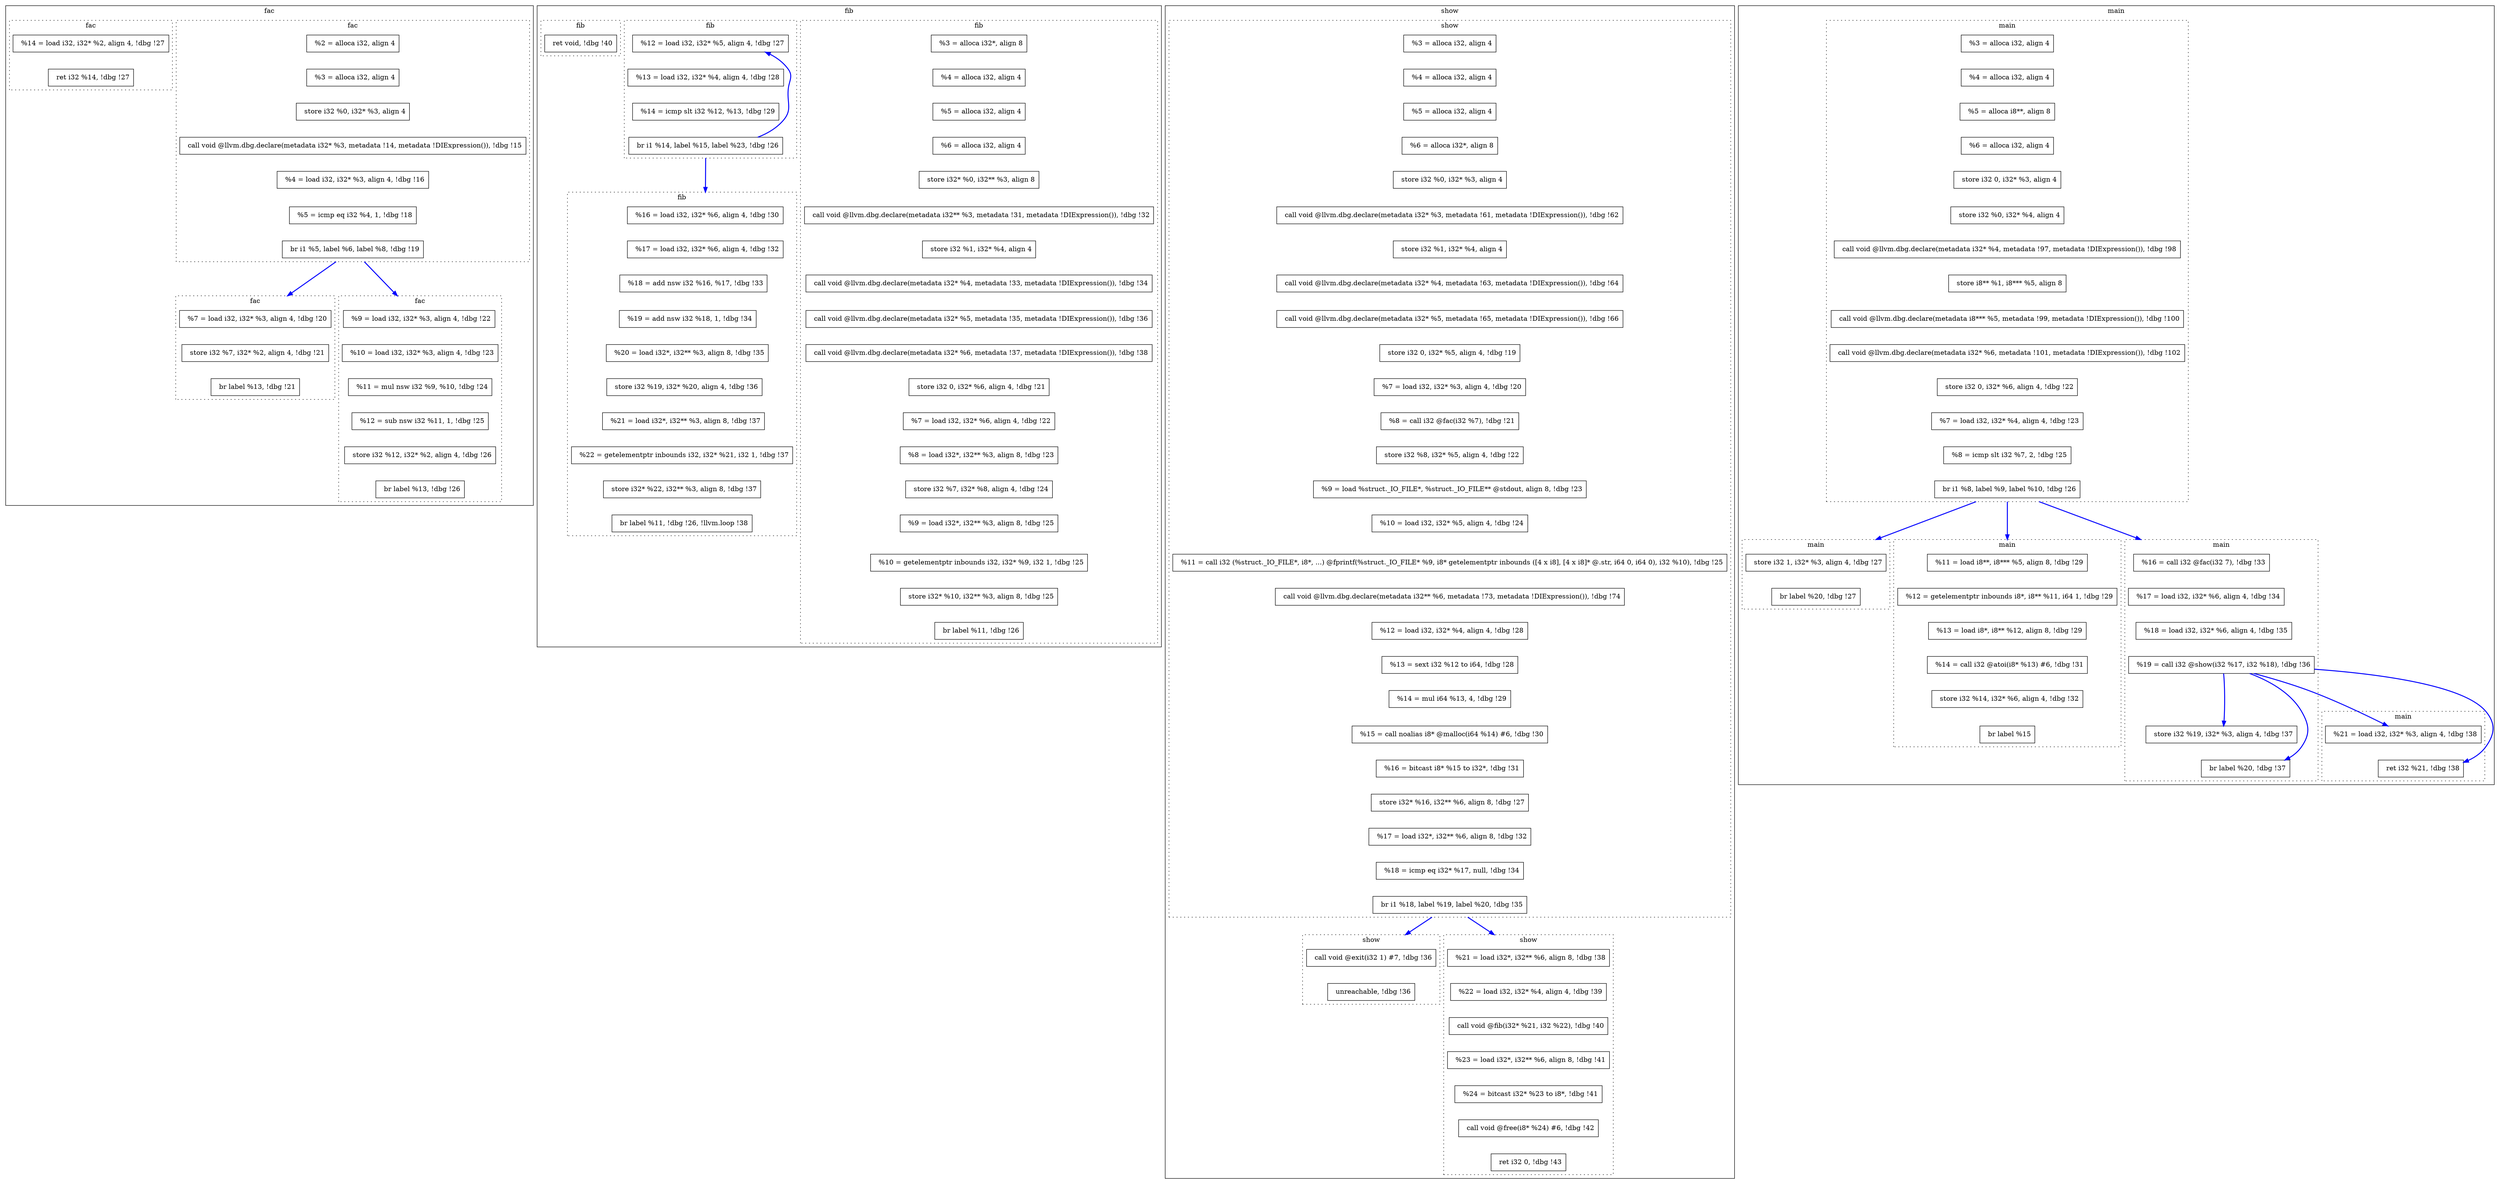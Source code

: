 digraph ControlDependencies {
  compound=true;
subgraph cluster_f_fac {
label="fac"
subgraph cluster_bb_0x562c3923b010 {
  style=dotted;
 instr0x562c3923ba40 [shape=rectangle label="  %2 = alloca i32, align 4"]
 instr0x562c3923b9d0 [shape=rectangle label="  %3 = alloca i32, align 4"]
 instr0x562c3923f680 [shape=rectangle label="  store i32 %0, i32* %3, align 4"]
 instr0x562c3923bcd0 [shape=rectangle label="  call void @llvm.dbg.declare(metadata i32* %3, metadata !14, metadata !DIExpression()), !dbg !15"]
 instr0x562c3923b960 [shape=rectangle label="  %4 = load i32, i32* %3, align 4, !dbg !16"]
 instr0x562c39244780 [shape=rectangle label="  %5 = icmp eq i32 %4, 1, !dbg !18"]
 instr0x562c39244860 [shape=rectangle label="  br i1 %5, label %6, label %8, !dbg !19"]
 instr0x562c3923ba40 -> instr0x562c3923b9d0 [style=invis]
 instr0x562c3923b9d0 -> instr0x562c3923f680 [style=invis]
 instr0x562c3923f680 -> instr0x562c3923bcd0 [style=invis]
 instr0x562c3923bcd0 -> instr0x562c3923b960 [style=invis]
 instr0x562c3923b960 -> instr0x562c39244780 [style=invis]
 instr0x562c39244780 -> instr0x562c39244860 [style=invis]
}
subgraph cluster_bb_0x562c39243cf0 {
  style=dotted;
 instr0x562c3923b8d0 [shape=rectangle label="  %7 = load i32, i32* %3, align 4, !dbg !20"]
 instr0x562c39244950 [shape=rectangle label="  store i32 %7, i32* %2, align 4, !dbg !21"]
 instr0x562c392449f0 [shape=rectangle label="  br label %13, !dbg !21"]
 instr0x562c3923b8d0 -> instr0x562c39244950 [style=invis]
 instr0x562c39244950 -> instr0x562c392449f0 [style=invis]
}
subgraph cluster_bb_0x562c39243d40 {
  style=dotted;
 instr0x562c39244a60 [shape=rectangle label="  %9 = load i32, i32* %3, align 4, !dbg !22"]
 instr0x562c39244b00 [shape=rectangle label="  %10 = load i32, i32* %3, align 4, !dbg !23"]
 instr0x562c39244bc0 [shape=rectangle label="  %11 = mul nsw i32 %9, %10, !dbg !24"]
 instr0x562c39244c80 [shape=rectangle label="  %12 = sub nsw i32 %11, 1, !dbg !25"]
 instr0x562c39244d40 [shape=rectangle label="  store i32 %12, i32* %2, align 4, !dbg !26"]
 instr0x562c39244de0 [shape=rectangle label="  br label %13, !dbg !26"]
 instr0x562c39244a60 -> instr0x562c39244b00 [style=invis]
 instr0x562c39244b00 -> instr0x562c39244bc0 [style=invis]
 instr0x562c39244bc0 -> instr0x562c39244c80 [style=invis]
 instr0x562c39244c80 -> instr0x562c39244d40 [style=invis]
 instr0x562c39244d40 -> instr0x562c39244de0 [style=invis]
}
subgraph cluster_bb_0x562c39243d90 {
  style=dotted;
 instr0x562c39244e50 [shape=rectangle label="  %14 = load i32, i32* %2, align 4, !dbg !27"]
 instr0x562c39244ef0 [shape=rectangle label="  ret i32 %14, !dbg !27"]
 instr0x562c39244e50 -> instr0x562c39244ef0 [style=invis]
}
}
subgraph cluster_f_fib {
label="fib"
subgraph cluster_bb_0x562c39243de0 {
  style=dotted;
 instr0x562c39246580 [shape=rectangle label="  %3 = alloca i32*, align 8"]
 instr0x562c392465f0 [shape=rectangle label="  %4 = alloca i32, align 4"]
 instr0x562c39246660 [shape=rectangle label="  %5 = alloca i32, align 4"]
 instr0x562c392466d0 [shape=rectangle label="  %6 = alloca i32, align 4"]
 instr0x562c39246760 [shape=rectangle label="  store i32* %0, i32** %3, align 8"]
 instr0x562c39240ac0 [shape=rectangle label="  call void @llvm.dbg.declare(metadata i32** %3, metadata !31, metadata !DIExpression()), !dbg !32"]
 instr0x562c392467f0 [shape=rectangle label="  store i32 %1, i32* %4, align 4"]
 instr0x562c3923afb0 [shape=rectangle label="  call void @llvm.dbg.declare(metadata i32* %4, metadata !33, metadata !DIExpression()), !dbg !34"]
 instr0x562c3923aea0 [shape=rectangle label="  call void @llvm.dbg.declare(metadata i32* %5, metadata !35, metadata !DIExpression()), !dbg !36"]
 instr0x562c3923ab00 [shape=rectangle label="  call void @llvm.dbg.declare(metadata i32* %6, metadata !37, metadata !DIExpression()), !dbg !38"]
 instr0x562c392469d0 [shape=rectangle label="  store i32 0, i32* %6, align 4, !dbg !21"]
 instr0x562c39246a40 [shape=rectangle label="  %7 = load i32, i32* %6, align 4, !dbg !22"]
 instr0x562c39246ae0 [shape=rectangle label="  %8 = load i32*, i32** %3, align 8, !dbg !23"]
 instr0x562c39246ba0 [shape=rectangle label="  store i32 %7, i32* %8, align 4, !dbg !24"]
 instr0x562c39246c40 [shape=rectangle label="  %9 = load i32*, i32** %3, align 8, !dbg !25"]
 instr0x562c39246d00 [shape=rectangle label="  %10 = getelementptr inbounds i32, i32* %9, i32 1, !dbg !25"]
 instr0x562c39246da0 [shape=rectangle label="  store i32* %10, i32** %3, align 8, !dbg !25"]
 instr0x562c39246e10 [shape=rectangle label="  br label %11, !dbg !26"]
 instr0x562c39246580 -> instr0x562c392465f0 [style=invis]
 instr0x562c392465f0 -> instr0x562c39246660 [style=invis]
 instr0x562c39246660 -> instr0x562c392466d0 [style=invis]
 instr0x562c392466d0 -> instr0x562c39246760 [style=invis]
 instr0x562c39246760 -> instr0x562c39240ac0 [style=invis]
 instr0x562c39240ac0 -> instr0x562c392467f0 [style=invis]
 instr0x562c392467f0 -> instr0x562c3923afb0 [style=invis]
 instr0x562c3923afb0 -> instr0x562c3923aea0 [style=invis]
 instr0x562c3923aea0 -> instr0x562c3923ab00 [style=invis]
 instr0x562c3923ab00 -> instr0x562c392469d0 [style=invis]
 instr0x562c392469d0 -> instr0x562c39246a40 [style=invis]
 instr0x562c39246a40 -> instr0x562c39246ae0 [style=invis]
 instr0x562c39246ae0 -> instr0x562c39246ba0 [style=invis]
 instr0x562c39246ba0 -> instr0x562c39246c40 [style=invis]
 instr0x562c39246c40 -> instr0x562c39246d00 [style=invis]
 instr0x562c39246d00 -> instr0x562c39246da0 [style=invis]
 instr0x562c39246da0 -> instr0x562c39246e10 [style=invis]
}
subgraph cluster_bb_0x562c39245bc0 {
  style=dotted;
 instr0x562c39246e80 [shape=rectangle label="  %12 = load i32, i32* %5, align 4, !dbg !27"]
 instr0x562c39246f20 [shape=rectangle label="  %13 = load i32, i32* %4, align 4, !dbg !28"]
 instr0x562c39246fe0 [shape=rectangle label="  %14 = icmp slt i32 %12, %13, !dbg !29"]
 instr0x562c392470c0 [shape=rectangle label="  br i1 %14, label %15, label %23, !dbg !26"]
 instr0x562c39246e80 -> instr0x562c39246f20 [style=invis]
 instr0x562c39246f20 -> instr0x562c39246fe0 [style=invis]
 instr0x562c39246fe0 -> instr0x562c392470c0 [style=invis]
}
subgraph cluster_bb_0x562c39245c10 {
  style=dotted;
 instr0x562c39247130 [shape=rectangle label="  %16 = load i32, i32* %6, align 4, !dbg !30"]
 instr0x562c392477e0 [shape=rectangle label="  %17 = load i32, i32* %6, align 4, !dbg !32"]
 instr0x562c392478a0 [shape=rectangle label="  %18 = add nsw i32 %16, %17, !dbg !33"]
 instr0x562c39247960 [shape=rectangle label="  %19 = add nsw i32 %18, 1, !dbg !34"]
 instr0x562c39247a00 [shape=rectangle label="  %20 = load i32*, i32** %3, align 8, !dbg !35"]
 instr0x562c39247ac0 [shape=rectangle label="  store i32 %19, i32* %20, align 4, !dbg !36"]
 instr0x562c39247b60 [shape=rectangle label="  %21 = load i32*, i32** %3, align 8, !dbg !37"]
 instr0x562c39247c20 [shape=rectangle label="  %22 = getelementptr inbounds i32, i32* %21, i32 1, !dbg !37"]
 instr0x562c39247cc0 [shape=rectangle label="  store i32* %22, i32** %3, align 8, !dbg !37"]
 instr0x562c39247d30 [shape=rectangle label="  br label %11, !dbg !26, !llvm.loop !38"]
 instr0x562c39247130 -> instr0x562c392477e0 [style=invis]
 instr0x562c392477e0 -> instr0x562c392478a0 [style=invis]
 instr0x562c392478a0 -> instr0x562c39247960 [style=invis]
 instr0x562c39247960 -> instr0x562c39247a00 [style=invis]
 instr0x562c39247a00 -> instr0x562c39247ac0 [style=invis]
 instr0x562c39247ac0 -> instr0x562c39247b60 [style=invis]
 instr0x562c39247b60 -> instr0x562c39247c20 [style=invis]
 instr0x562c39247c20 -> instr0x562c39247cc0 [style=invis]
 instr0x562c39247cc0 -> instr0x562c39247d30 [style=invis]
}
subgraph cluster_bb_0x562c39245c60 {
  style=dotted;
 instr0x562c39245cb0 [shape=rectangle label="  ret void, !dbg !40"]
}
}
subgraph cluster_f_show {
label="show"
subgraph cluster_bb_0x562c39247db0 {
  style=dotted;
 instr0x562c39249c90 [shape=rectangle label="  %3 = alloca i32, align 4"]
 instr0x562c39249d00 [shape=rectangle label="  %4 = alloca i32, align 4"]
 instr0x562c39249d70 [shape=rectangle label="  %5 = alloca i32, align 4"]
 instr0x562c39249de0 [shape=rectangle label="  %6 = alloca i32*, align 8"]
 instr0x562c39249e70 [shape=rectangle label="  store i32 %0, i32* %3, align 4"]
 instr0x562c39231cf0 [shape=rectangle label="  call void @llvm.dbg.declare(metadata i32* %3, metadata !61, metadata !DIExpression()), !dbg !62"]
 instr0x562c39249f00 [shape=rectangle label="  store i32 %1, i32* %4, align 4"]
 instr0x562c391e58f0 [shape=rectangle label="  call void @llvm.dbg.declare(metadata i32* %4, metadata !63, metadata !DIExpression()), !dbg !64"]
 instr0x562c391da340 [shape=rectangle label="  call void @llvm.dbg.declare(metadata i32* %5, metadata !65, metadata !DIExpression()), !dbg !66"]
 instr0x562c3924a080 [shape=rectangle label="  store i32 0, i32* %5, align 4, !dbg !19"]
 instr0x562c3924a0f0 [shape=rectangle label="  %7 = load i32, i32* %3, align 4, !dbg !20"]
 instr0x562c3924a5c0 [shape=rectangle label="  %8 = call i32 @fac(i32 %7), !dbg !21"]
 instr0x562c3924a690 [shape=rectangle label="  store i32 %8, i32* %5, align 4, !dbg !22"]
 instr0x562c3924a730 [shape=rectangle label="  %9 = load %struct._IO_FILE*, %struct._IO_FILE** @stdout, align 8, !dbg !23"]
 instr0x562c3924a7d0 [shape=rectangle label="  %10 = load i32, i32* %5, align 4, !dbg !24"]
 instr0x562c3924a8d0 [shape=rectangle label="  %11 = call i32 (%struct._IO_FILE*, i8*, ...) @fprintf(%struct._IO_FILE* %9, i8* getelementptr inbounds ([4 x i8], [4 x i8]* @.str, i64 0, i64 0), i32 %10), !dbg !25"]
 instr0x562c3924aa40 [shape=rectangle label="  call void @llvm.dbg.declare(metadata i32** %6, metadata !73, metadata !DIExpression()), !dbg !74"]
 instr0x562c3924aaf0 [shape=rectangle label="  %12 = load i32, i32* %4, align 4, !dbg !28"]
 instr0x562c3924ab90 [shape=rectangle label="  %13 = sext i32 %12 to i64, !dbg !28"]
 instr0x562c3924ac20 [shape=rectangle label="  %14 = mul i64 %13, 4, !dbg !29"]
 instr0x562c3924ace0 [shape=rectangle label="  %15 = call noalias i8* @malloc(i64 %14) #6, !dbg !30"]
 instr0x562c3924ad90 [shape=rectangle label="  %16 = bitcast i8* %15 to i32*, !dbg !31"]
 instr0x562c3924ae50 [shape=rectangle label="  store i32* %16, i32** %6, align 8, !dbg !27"]
 instr0x562c3924aec0 [shape=rectangle label="  %17 = load i32*, i32** %6, align 8, !dbg !32"]
 instr0x562c3924af80 [shape=rectangle label="  %18 = icmp eq i32* %17, null, !dbg !34"]
 instr0x562c3924b060 [shape=rectangle label="  br i1 %18, label %19, label %20, !dbg !35"]
 instr0x562c39249c90 -> instr0x562c39249d00 [style=invis]
 instr0x562c39249d00 -> instr0x562c39249d70 [style=invis]
 instr0x562c39249d70 -> instr0x562c39249de0 [style=invis]
 instr0x562c39249de0 -> instr0x562c39249e70 [style=invis]
 instr0x562c39249e70 -> instr0x562c39231cf0 [style=invis]
 instr0x562c39231cf0 -> instr0x562c39249f00 [style=invis]
 instr0x562c39249f00 -> instr0x562c391e58f0 [style=invis]
 instr0x562c391e58f0 -> instr0x562c391da340 [style=invis]
 instr0x562c391da340 -> instr0x562c3924a080 [style=invis]
 instr0x562c3924a080 -> instr0x562c3924a0f0 [style=invis]
 instr0x562c3924a0f0 -> instr0x562c3924a5c0 [style=invis]
 instr0x562c3924a5c0 -> instr0x562c3924a690 [style=invis]
 instr0x562c3924a690 -> instr0x562c3924a730 [style=invis]
 instr0x562c3924a730 -> instr0x562c3924a7d0 [style=invis]
 instr0x562c3924a7d0 -> instr0x562c3924a8d0 [style=invis]
 instr0x562c3924a8d0 -> instr0x562c3924aa40 [style=invis]
 instr0x562c3924aa40 -> instr0x562c3924aaf0 [style=invis]
 instr0x562c3924aaf0 -> instr0x562c3924ab90 [style=invis]
 instr0x562c3924ab90 -> instr0x562c3924ac20 [style=invis]
 instr0x562c3924ac20 -> instr0x562c3924ace0 [style=invis]
 instr0x562c3924ace0 -> instr0x562c3924ad90 [style=invis]
 instr0x562c3924ad90 -> instr0x562c3924ae50 [style=invis]
 instr0x562c3924ae50 -> instr0x562c3924aec0 [style=invis]
 instr0x562c3924aec0 -> instr0x562c3924af80 [style=invis]
 instr0x562c3924af80 -> instr0x562c3924b060 [style=invis]
}
subgraph cluster_bb_0x562c39248e80 {
  style=dotted;
 instr0x562c3924b120 [shape=rectangle label="  call void @exit(i32 1) #7, !dbg !36"]
 instr0x562c39248f20 [shape=rectangle label="  unreachable, !dbg !36"]
 instr0x562c3924b120 -> instr0x562c39248f20 [style=invis]
}
subgraph cluster_bb_0x562c39248ed0 {
  style=dotted;
 instr0x562c3924b1d0 [shape=rectangle label="  %21 = load i32*, i32** %6, align 8, !dbg !38"]
 instr0x562c3924b270 [shape=rectangle label="  %22 = load i32, i32* %4, align 4, !dbg !39"]
 instr0x562c392360f0 [shape=rectangle label="  call void @fib(i32* %21, i32 %22), !dbg !40"]
 instr0x562c3924b340 [shape=rectangle label="  %23 = load i32*, i32** %6, align 8, !dbg !41"]
 instr0x562c3924b3e0 [shape=rectangle label="  %24 = bitcast i32* %23 to i8*, !dbg !41"]
 instr0x562c3924b470 [shape=rectangle label="  call void @free(i8* %24) #6, !dbg !42"]
 instr0x562c3924b520 [shape=rectangle label="  ret i32 0, !dbg !43"]
 instr0x562c3924b1d0 -> instr0x562c3924b270 [style=invis]
 instr0x562c3924b270 -> instr0x562c392360f0 [style=invis]
 instr0x562c392360f0 -> instr0x562c3924b340 [style=invis]
 instr0x562c3924b340 -> instr0x562c3924b3e0 [style=invis]
 instr0x562c3924b3e0 -> instr0x562c3924b470 [style=invis]
 instr0x562c3924b470 -> instr0x562c3924b520 [style=invis]
}
}
subgraph cluster_f_main {
label="main"
subgraph cluster_bb_0x562c3924b5a0 {
  style=dotted;
 instr0x562c3924beb0 [shape=rectangle label="  %3 = alloca i32, align 4"]
 instr0x562c3924bf20 [shape=rectangle label="  %4 = alloca i32, align 4"]
 instr0x562c3924bf90 [shape=rectangle label="  %5 = alloca i8**, align 8"]
 instr0x562c3924c000 [shape=rectangle label="  %6 = alloca i32, align 4"]
 instr0x562c3924c090 [shape=rectangle label="  store i32 0, i32* %3, align 4"]
 instr0x562c3924c120 [shape=rectangle label="  store i32 %0, i32* %4, align 4"]
 instr0x562c3924c1f0 [shape=rectangle label="  call void @llvm.dbg.declare(metadata i32* %4, metadata !97, metadata !DIExpression()), !dbg !98"]
 instr0x562c3924c290 [shape=rectangle label="  store i8** %1, i8*** %5, align 8"]
 instr0x562c3924c3c0 [shape=rectangle label="  call void @llvm.dbg.declare(metadata i8*** %5, metadata !99, metadata !DIExpression()), !dbg !100"]
 instr0x562c3924c530 [shape=rectangle label="  call void @llvm.dbg.declare(metadata i32* %6, metadata !101, metadata !DIExpression()), !dbg !102"]
 instr0x562c3924c600 [shape=rectangle label="  store i32 0, i32* %6, align 4, !dbg !22"]
 instr0x562c3924c670 [shape=rectangle label="  %7 = load i32, i32* %4, align 4, !dbg !23"]
 instr0x562c3924c730 [shape=rectangle label="  %8 = icmp slt i32 %7, 2, !dbg !25"]
 instr0x562c3924c810 [shape=rectangle label="  br i1 %8, label %9, label %10, !dbg !26"]
 instr0x562c3924beb0 -> instr0x562c3924bf20 [style=invis]
 instr0x562c3924bf20 -> instr0x562c3924bf90 [style=invis]
 instr0x562c3924bf90 -> instr0x562c3924c000 [style=invis]
 instr0x562c3924c000 -> instr0x562c3924c090 [style=invis]
 instr0x562c3924c090 -> instr0x562c3924c120 [style=invis]
 instr0x562c3924c120 -> instr0x562c3924c1f0 [style=invis]
 instr0x562c3924c1f0 -> instr0x562c3924c290 [style=invis]
 instr0x562c3924c290 -> instr0x562c3924c3c0 [style=invis]
 instr0x562c3924c3c0 -> instr0x562c3924c530 [style=invis]
 instr0x562c3924c530 -> instr0x562c3924c600 [style=invis]
 instr0x562c3924c600 -> instr0x562c3924c670 [style=invis]
 instr0x562c3924c670 -> instr0x562c3924c730 [style=invis]
 instr0x562c3924c730 -> instr0x562c3924c810 [style=invis]
}
subgraph cluster_bb_0x562c3924b680 {
  style=dotted;
 instr0x562c3924c8d0 [shape=rectangle label="  store i32 1, i32* %3, align 4, !dbg !27"]
 instr0x562c3924c970 [shape=rectangle label="  br label %20, !dbg !27"]
 instr0x562c3924c8d0 -> instr0x562c3924c970 [style=invis]
}
subgraph cluster_bb_0x562c3924b6d0 {
  style=dotted;
 instr0x562c3924c9e0 [shape=rectangle label="  %11 = load i8**, i8*** %5, align 8, !dbg !29"]
 instr0x562c3924caa0 [shape=rectangle label="  %12 = getelementptr inbounds i8*, i8** %11, i64 1, !dbg !29"]
 instr0x562c3924cb20 [shape=rectangle label="  %13 = load i8*, i8** %12, align 8, !dbg !29"]
 instr0x562c3924cbb0 [shape=rectangle label="  %14 = call i32 @atoi(i8* %13) #6, !dbg !31"]
 instr0x562c3924cc80 [shape=rectangle label="  store i32 %14, i32* %6, align 4, !dbg !32"]
 instr0x562c3924cd20 [shape=rectangle label="  br label %15"]
 instr0x562c3924c9e0 -> instr0x562c3924caa0 [style=invis]
 instr0x562c3924caa0 -> instr0x562c3924cb20 [style=invis]
 instr0x562c3924cb20 -> instr0x562c3924cbb0 [style=invis]
 instr0x562c3924cbb0 -> instr0x562c3924cc80 [style=invis]
 instr0x562c3924cc80 -> instr0x562c3924cd20 [style=invis]
}
subgraph cluster_bb_0x562c3924b720 {
  style=dotted;
 instr0x562c3924cdb0 [shape=rectangle label="  %16 = call i32 @fac(i32 7), !dbg !33"]
 instr0x562c3924ce60 [shape=rectangle label="  %17 = load i32, i32* %6, align 4, !dbg !34"]
 instr0x562c3924cf00 [shape=rectangle label="  %18 = load i32, i32* %6, align 4, !dbg !35"]
 instr0x562c3924cfe0 [shape=rectangle label="  %19 = call i32 @show(i32 %17, i32 %18), !dbg !36"]
 instr0x562c3924d0b0 [shape=rectangle label="  store i32 %19, i32* %3, align 4, !dbg !37"]
 instr0x562c3924d150 [shape=rectangle label="  br label %20, !dbg !37"]
 instr0x562c3924cdb0 -> instr0x562c3924ce60 [style=invis]
 instr0x562c3924ce60 -> instr0x562c3924cf00 [style=invis]
 instr0x562c3924cf00 -> instr0x562c3924cfe0 [style=invis]
 instr0x562c3924cfe0 -> instr0x562c3924d0b0 [style=invis]
 instr0x562c3924d0b0 -> instr0x562c3924d150 [style=invis]
}
subgraph cluster_bb_0x562c3924b770 {
  style=dotted;
 instr0x562c3924d1c0 [shape=rectangle label="  %21 = load i32, i32* %3, align 4, !dbg !38"]
 instr0x562c3924d260 [shape=rectangle label="  ret i32 %21, !dbg !38"]
 instr0x562c3924d1c0 -> instr0x562c3924d260 [style=invis]
}
}
instr0x562c39244860 -> instr0x562c3923b8d0[color=blue minlen=2 penwidth=2 ltail=cluster_bb_0x562c3923b010 lhead=cluster_bb_0x562c39243cf0]
instr0x562c39244860 -> instr0x562c39244a60[color=blue minlen=2 penwidth=2 ltail=cluster_bb_0x562c3923b010 lhead=cluster_bb_0x562c39243d40]
instr0x562c392470c0 -> instr0x562c39246e80[color=blue minlen=2 penwidth=2 ltail=cluster_bb_0x562c39245bc0 lhead=cluster_bb_0x562c39245bc0]
instr0x562c392470c0 -> instr0x562c39247130[color=blue minlen=2 penwidth=2 ltail=cluster_bb_0x562c39245bc0 lhead=cluster_bb_0x562c39245c10]
instr0x562c3924b060 -> instr0x562c3924b120[color=blue minlen=2 penwidth=2 ltail=cluster_bb_0x562c39247db0 lhead=cluster_bb_0x562c39248e80]
instr0x562c3924b060 -> instr0x562c3924b1d0[color=blue minlen=2 penwidth=2 ltail=cluster_bb_0x562c39247db0 lhead=cluster_bb_0x562c39248ed0]
instr0x562c3924c810 -> instr0x562c3924c8d0[color=blue minlen=2 penwidth=2 ltail=cluster_bb_0x562c3924b5a0 lhead=cluster_bb_0x562c3924b680]
instr0x562c3924c810 -> instr0x562c3924c9e0[color=blue minlen=2 penwidth=2 ltail=cluster_bb_0x562c3924b5a0 lhead=cluster_bb_0x562c3924b6d0]
instr0x562c3924c810 -> instr0x562c3924cdb0[color=blue minlen=2 penwidth=2 ltail=cluster_bb_0x562c3924b5a0 lhead=cluster_bb_0x562c3924b720]
instr0x562c3924cfe0 -> instr0x562c3924d0b0[color=blue minlen=2 penwidth=2]
instr0x562c3924cfe0 -> instr0x562c3924d150[color=blue minlen=2 penwidth=2]
instr0x562c3924cfe0 -> instr0x562c3924d1c0[color=blue minlen=2 penwidth=2]
instr0x562c3924cfe0 -> instr0x562c3924d260[color=blue minlen=2 penwidth=2]
}

